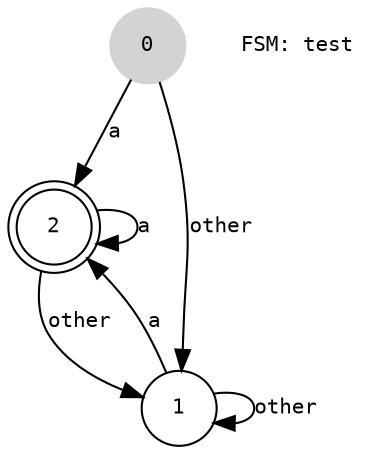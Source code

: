 digraph fsm{
	node [shape = circle,fontname="mono",fontsize = 10];
	edge [fontname = "mono", fontsize = 10];

	0 [ style = filled, color=lightgrey ];
	2 [ shape = doublecircle ];
	0 -> 2 [ label = "a " ];
	0 -> 1 [ label = "other " ];
	1 -> 2 [ label = "a " ];
	1 -> 1 [ label = "other " ];
	2 -> 2 [ label = "a " ];
	2 -> 1 [ label = "other " ];
	"FSM: test" [ shape = plaintext ];
}
